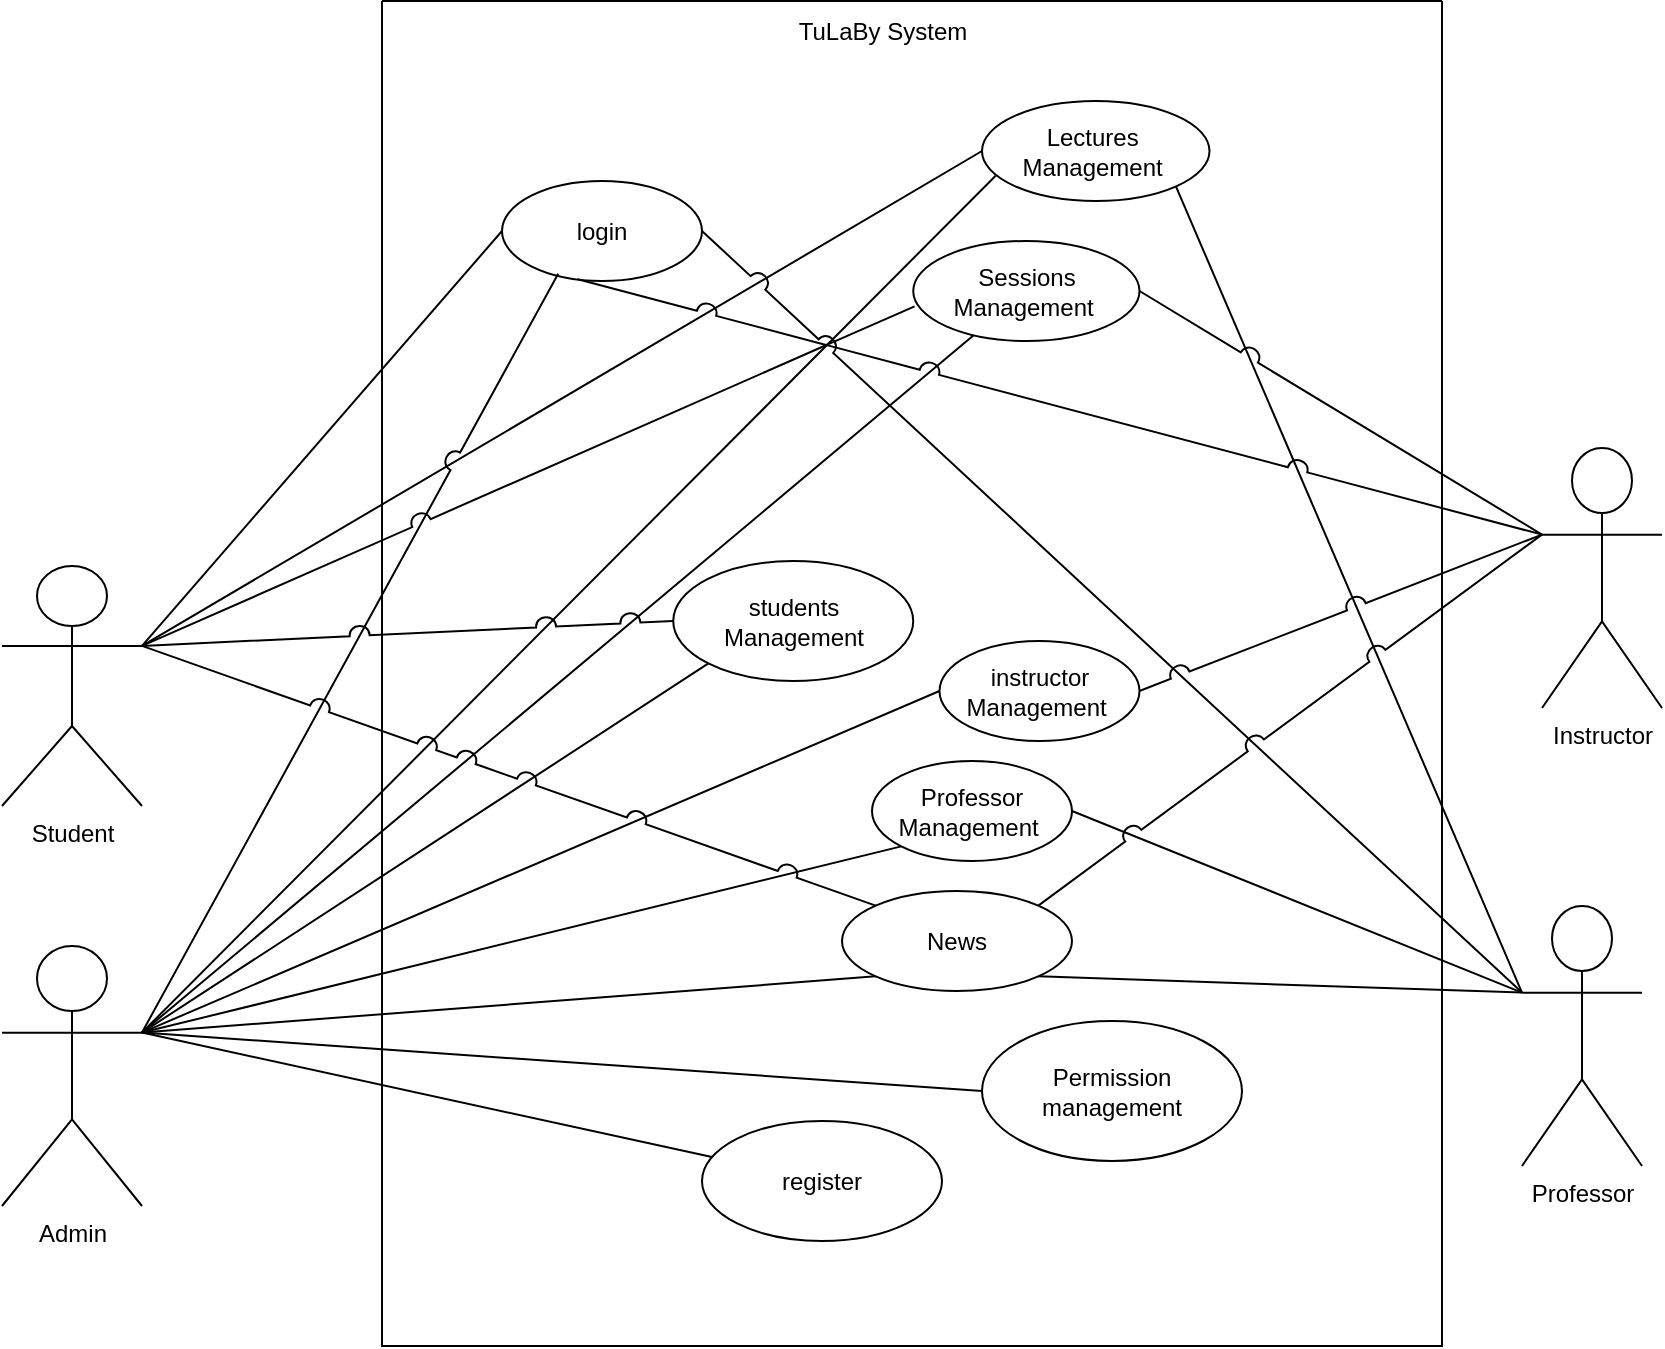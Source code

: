 <mxfile version="23.1.2" type="device">
  <diagram name="Page-1" id="N0drmHppJEb9oB_DW_Nr">
    <mxGraphModel dx="2399" dy="369" grid="1" gridSize="10" guides="1" tooltips="1" connect="1" arrows="1" fold="1" page="1" pageScale="1" pageWidth="850" pageHeight="1100" math="0" shadow="0">
      <root>
        <mxCell id="0" />
        <mxCell id="1" parent="0" />
        <mxCell id="3e2vCWZgbV01xoylsnb--6" value="" style="endArrow=none;html=1;rounded=0;exitX=1;exitY=0.5;exitDx=0;exitDy=0;entryX=0;entryY=0.333;entryDx=0;entryDy=0;entryPerimeter=0;" parent="1" source="3e2vCWZgbV01xoylsnb--2" target="rl8v88kSDj-8w3Xo57VH-214" edge="1">
          <mxGeometry width="50" height="50" relative="1" as="geometry">
            <mxPoint x="-671" y="520" as="sourcePoint" />
            <mxPoint x="-470" y="454" as="targetPoint" />
          </mxGeometry>
        </mxCell>
        <mxCell id="Y_BFLwlfFhmg-iiWJ8VO-6" value="" style="endArrow=none;html=1;rounded=0;entryX=0.06;entryY=0.747;entryDx=0;entryDy=0;entryPerimeter=0;exitX=1;exitY=0.333;exitDx=0;exitDy=0;exitPerimeter=0;" parent="1" source="rl8v88kSDj-8w3Xo57VH-217" target="rl8v88kSDj-8w3Xo57VH-203" edge="1">
          <mxGeometry width="50" height="50" relative="1" as="geometry">
            <mxPoint x="-1180" y="690" as="sourcePoint" />
            <mxPoint x="-1140" y="600" as="targetPoint" />
          </mxGeometry>
        </mxCell>
        <mxCell id="rl8v88kSDj-8w3Xo57VH-201" value="" style="swimlane;startSize=0;" parent="1" vertex="1">
          <mxGeometry x="-1080" y="147.5" width="530" height="672.5" as="geometry" />
        </mxCell>
        <mxCell id="rl8v88kSDj-8w3Xo57VH-202" value="login" style="ellipse;whiteSpace=wrap;html=1;" parent="rl8v88kSDj-8w3Xo57VH-201" vertex="1">
          <mxGeometry x="60" y="90" width="100" height="50" as="geometry" />
        </mxCell>
        <mxCell id="rl8v88kSDj-8w3Xo57VH-203" value="&lt;h4&gt;&lt;span style=&quot;font-weight: normal;&quot;&gt;Lectures&amp;nbsp;&lt;br&gt;Management&amp;nbsp;&lt;/span&gt;&lt;/h4&gt;" style="ellipse;whiteSpace=wrap;html=1;" parent="rl8v88kSDj-8w3Xo57VH-201" vertex="1">
          <mxGeometry x="300" y="50" width="113.75" height="50" as="geometry" />
        </mxCell>
        <mxCell id="rl8v88kSDj-8w3Xo57VH-204" value="students Management" style="ellipse;whiteSpace=wrap;html=1;" parent="rl8v88kSDj-8w3Xo57VH-201" vertex="1">
          <mxGeometry x="145.62" y="280" width="120" height="60" as="geometry" />
        </mxCell>
        <mxCell id="rl8v88kSDj-8w3Xo57VH-209" value="Permission management" style="ellipse;whiteSpace=wrap;html=1;" parent="rl8v88kSDj-8w3Xo57VH-201" vertex="1">
          <mxGeometry x="300" y="510" width="130" height="70" as="geometry" />
        </mxCell>
        <mxCell id="rl8v88kSDj-8w3Xo57VH-210" value="TuLaBy System" style="text;html=1;align=center;verticalAlign=middle;resizable=0;points=[];autosize=1;strokeColor=none;fillColor=none;" parent="rl8v88kSDj-8w3Xo57VH-201" vertex="1">
          <mxGeometry x="195" width="110" height="30" as="geometry" />
        </mxCell>
        <mxCell id="rl8v88kSDj-8w3Xo57VH-211" value="&lt;p data-pm-slice=&quot;1 1 [&amp;quot;tiptapChildEditor&amp;quot;,{&amp;quot;id&amp;quot;:&amp;quot;e255d747-5654-4fdb-9646-20be5f119581&amp;quot;,&amp;quot;shapeId&amp;quot;:&amp;quot;kSoQn1RSsb1&amp;quot;,&amp;quot;textId&amp;quot;:&amp;quot;TKFUad1yQei&amp;quot;}]&quot;&gt;News&lt;/p&gt;" style="ellipse;whiteSpace=wrap;html=1;" parent="rl8v88kSDj-8w3Xo57VH-201" vertex="1">
          <mxGeometry x="230" y="445" width="115" height="50" as="geometry" />
        </mxCell>
        <mxCell id="rl8v88kSDj-8w3Xo57VH-212" value="Sessions Management&amp;nbsp;" style="ellipse;whiteSpace=wrap;html=1;align=center;" parent="rl8v88kSDj-8w3Xo57VH-201" vertex="1">
          <mxGeometry x="265.62" y="120" width="113.13" height="50" as="geometry" />
        </mxCell>
        <mxCell id="ajgXBlTS9dsB7ZJh57BK-1" value="register" style="ellipse;whiteSpace=wrap;html=1;" parent="rl8v88kSDj-8w3Xo57VH-201" vertex="1">
          <mxGeometry x="160" y="560" width="120" height="60" as="geometry" />
        </mxCell>
        <mxCell id="3e2vCWZgbV01xoylsnb--1" value="instructor Management&amp;nbsp;" style="ellipse;whiteSpace=wrap;html=1;" parent="rl8v88kSDj-8w3Xo57VH-201" vertex="1">
          <mxGeometry x="278.75" y="320" width="100" height="50" as="geometry" />
        </mxCell>
        <mxCell id="3e2vCWZgbV01xoylsnb--2" value="Professor Management&amp;nbsp;" style="ellipse;whiteSpace=wrap;html=1;" parent="rl8v88kSDj-8w3Xo57VH-201" vertex="1">
          <mxGeometry x="245.0" y="380" width="100" height="50" as="geometry" />
        </mxCell>
        <mxCell id="rl8v88kSDj-8w3Xo57VH-213" value="Student" style="shape=umlActor;verticalLabelPosition=bottom;verticalAlign=top;html=1;outlineConnect=0;" parent="1" vertex="1">
          <mxGeometry x="-1270" y="430" width="70" height="120" as="geometry" />
        </mxCell>
        <mxCell id="rl8v88kSDj-8w3Xo57VH-214" value="Professor" style="shape=umlActor;verticalLabelPosition=bottom;verticalAlign=top;html=1;" parent="1" vertex="1">
          <mxGeometry x="-510" y="600" width="60" height="130" as="geometry" />
        </mxCell>
        <mxCell id="rl8v88kSDj-8w3Xo57VH-217" value="Admin" style="shape=umlActor;verticalLabelPosition=bottom;verticalAlign=top;html=1;" parent="1" vertex="1">
          <mxGeometry x="-1270" y="620" width="70" height="130" as="geometry" />
        </mxCell>
        <mxCell id="rl8v88kSDj-8w3Xo57VH-218" value="" style="endArrow=none;html=1;rounded=0;entryX=0;entryY=1;entryDx=0;entryDy=0;exitX=1;exitY=0.333;exitDx=0;exitDy=0;exitPerimeter=0;" parent="1" source="rl8v88kSDj-8w3Xo57VH-217" target="rl8v88kSDj-8w3Xo57VH-211" edge="1">
          <mxGeometry width="50" height="50" relative="1" as="geometry">
            <mxPoint x="-1340" y="1906" as="sourcePoint" />
            <mxPoint x="-877.6" y="1413.04" as="targetPoint" />
          </mxGeometry>
        </mxCell>
        <mxCell id="rl8v88kSDj-8w3Xo57VH-220" value="" style="endArrow=none;html=1;rounded=0;entryX=0;entryY=0.5;entryDx=0;entryDy=0;exitX=1;exitY=0.333;exitDx=0;exitDy=0;exitPerimeter=0;" parent="1" source="rl8v88kSDj-8w3Xo57VH-217" target="rl8v88kSDj-8w3Xo57VH-209" edge="1">
          <mxGeometry width="50" height="50" relative="1" as="geometry">
            <mxPoint x="-1340" y="1896" as="sourcePoint" />
            <mxPoint x="-1030" y="2366" as="targetPoint" />
          </mxGeometry>
        </mxCell>
        <mxCell id="rl8v88kSDj-8w3Xo57VH-221" value="" style="endArrow=none;html=1;rounded=0;entryX=0;entryY=1;entryDx=0;entryDy=0;exitX=1;exitY=0.333;exitDx=0;exitDy=0;exitPerimeter=0;jumpStyle=none;jumpSize=10;" parent="1" source="rl8v88kSDj-8w3Xo57VH-217" target="rl8v88kSDj-8w3Xo57VH-204" edge="1">
          <mxGeometry width="50" height="50" relative="1" as="geometry">
            <mxPoint x="-1340" y="1896" as="sourcePoint" />
            <mxPoint x="-801.76" y="1391.92" as="targetPoint" />
          </mxGeometry>
        </mxCell>
        <mxCell id="rl8v88kSDj-8w3Xo57VH-223" value="" style="endArrow=none;html=1;rounded=0;entryX=0;entryY=0.5;entryDx=0;entryDy=0;exitX=1;exitY=0.333;exitDx=0;exitDy=0;exitPerimeter=0;" parent="1" source="rl8v88kSDj-8w3Xo57VH-213" target="rl8v88kSDj-8w3Xo57VH-203" edge="1">
          <mxGeometry width="50" height="50" relative="1" as="geometry">
            <mxPoint x="-1290" y="446" as="sourcePoint" />
            <mxPoint x="-1060" y="496" as="targetPoint" />
          </mxGeometry>
        </mxCell>
        <mxCell id="rl8v88kSDj-8w3Xo57VH-224" value="" style="endArrow=none;html=1;rounded=0;exitX=1;exitY=0.5;exitDx=0;exitDy=0;entryX=0;entryY=0.333;entryDx=0;entryDy=0;entryPerimeter=0;jumpStyle=arc;jumpSize=10;" parent="1" source="rl8v88kSDj-8w3Xo57VH-202" target="rl8v88kSDj-8w3Xo57VH-214" edge="1">
          <mxGeometry width="50" height="50" relative="1" as="geometry">
            <mxPoint x="-970" y="316" as="sourcePoint" />
            <mxPoint x="-490" y="929.2" as="targetPoint" />
          </mxGeometry>
        </mxCell>
        <mxCell id="rl8v88kSDj-8w3Xo57VH-225" value="" style="endArrow=none;html=1;rounded=0;exitX=1;exitY=1;exitDx=0;exitDy=0;entryX=0;entryY=0.333;entryDx=0;entryDy=0;entryPerimeter=0;" parent="1" source="rl8v88kSDj-8w3Xo57VH-203" target="rl8v88kSDj-8w3Xo57VH-214" edge="1">
          <mxGeometry width="50" height="50" relative="1" as="geometry">
            <mxPoint x="-900" y="526" as="sourcePoint" />
            <mxPoint x="-490" y="926" as="targetPoint" />
          </mxGeometry>
        </mxCell>
        <mxCell id="rl8v88kSDj-8w3Xo57VH-233" value="" style="endArrow=none;html=1;rounded=0;entryX=0;entryY=0.333;entryDx=0;entryDy=0;entryPerimeter=0;exitX=1;exitY=1;exitDx=0;exitDy=0;" parent="1" source="rl8v88kSDj-8w3Xo57VH-211" target="rl8v88kSDj-8w3Xo57VH-214" edge="1">
          <mxGeometry width="50" height="50" relative="1" as="geometry">
            <mxPoint x="-860" y="920" as="sourcePoint" />
            <mxPoint x="-810" y="870" as="targetPoint" />
          </mxGeometry>
        </mxCell>
        <mxCell id="rl8v88kSDj-8w3Xo57VH-234" value="" style="endArrow=none;html=1;rounded=0;entryX=1;entryY=0.333;entryDx=0;entryDy=0;entryPerimeter=0;exitX=0;exitY=0.5;exitDx=0;exitDy=0;jumpStyle=arc;jumpSize=10;" parent="1" source="rl8v88kSDj-8w3Xo57VH-202" target="rl8v88kSDj-8w3Xo57VH-213" edge="1">
          <mxGeometry width="50" height="50" relative="1" as="geometry">
            <mxPoint x="-1040" y="630" as="sourcePoint" />
            <mxPoint x="-990" y="580" as="targetPoint" />
          </mxGeometry>
        </mxCell>
        <mxCell id="rl8v88kSDj-8w3Xo57VH-237" value="Instructor" style="shape=umlActor;verticalLabelPosition=bottom;verticalAlign=top;html=1;" parent="1" vertex="1">
          <mxGeometry x="-500" y="371" width="60" height="130" as="geometry" />
        </mxCell>
        <mxCell id="rl8v88kSDj-8w3Xo57VH-238" value="" style="endArrow=none;html=1;rounded=0;entryX=0.281;entryY=0.927;entryDx=0;entryDy=0;entryPerimeter=0;exitX=1;exitY=0.333;exitDx=0;exitDy=0;exitPerimeter=0;jumpStyle=arc;jumpSize=10;" parent="1" source="rl8v88kSDj-8w3Xo57VH-217" target="rl8v88kSDj-8w3Xo57VH-202" edge="1">
          <mxGeometry relative="1" as="geometry">
            <mxPoint x="-920" y="510" as="sourcePoint" />
            <mxPoint x="-760" y="510" as="targetPoint" />
          </mxGeometry>
        </mxCell>
        <mxCell id="rl8v88kSDj-8w3Xo57VH-239" value="" style="endArrow=none;html=1;rounded=0;exitX=1;exitY=0.333;exitDx=0;exitDy=0;exitPerimeter=0;entryX=0.006;entryY=0.653;entryDx=0;entryDy=0;jumpStyle=arc;jumpSize=10;entryPerimeter=0;" parent="1" source="rl8v88kSDj-8w3Xo57VH-213" target="rl8v88kSDj-8w3Xo57VH-212" edge="1">
          <mxGeometry relative="1" as="geometry">
            <mxPoint x="-920" y="450" as="sourcePoint" />
            <mxPoint x="-760" y="450" as="targetPoint" />
          </mxGeometry>
        </mxCell>
        <mxCell id="rl8v88kSDj-8w3Xo57VH-240" value="" style="endArrow=none;html=1;rounded=0;entryX=0;entryY=0.333;entryDx=0;entryDy=0;entryPerimeter=0;exitX=1;exitY=0.5;exitDx=0;exitDy=0;jumpStyle=arc;jumpSize=10;" parent="1" source="rl8v88kSDj-8w3Xo57VH-212" target="rl8v88kSDj-8w3Xo57VH-237" edge="1">
          <mxGeometry relative="1" as="geometry">
            <mxPoint x="-920" y="450" as="sourcePoint" />
            <mxPoint x="-760" y="450" as="targetPoint" />
          </mxGeometry>
        </mxCell>
        <mxCell id="ajgXBlTS9dsB7ZJh57BK-2" value="" style="endArrow=none;html=1;rounded=0;exitX=1;exitY=0.333;exitDx=0;exitDy=0;exitPerimeter=0;" parent="1" source="rl8v88kSDj-8w3Xo57VH-217" target="ajgXBlTS9dsB7ZJh57BK-1" edge="1">
          <mxGeometry width="50" height="50" relative="1" as="geometry">
            <mxPoint x="-1100" y="780" as="sourcePoint" />
            <mxPoint x="-1050" y="730" as="targetPoint" />
          </mxGeometry>
        </mxCell>
        <mxCell id="Y_BFLwlfFhmg-iiWJ8VO-5" value="" style="endArrow=none;html=1;rounded=0;exitX=1;exitY=0;exitDx=0;exitDy=0;entryX=0;entryY=0.333;entryDx=0;entryDy=0;entryPerimeter=0;jumpStyle=arc;jumpSize=10;" parent="1" source="rl8v88kSDj-8w3Xo57VH-211" target="rl8v88kSDj-8w3Xo57VH-237" edge="1">
          <mxGeometry width="50" height="50" relative="1" as="geometry">
            <mxPoint x="-550" y="471" as="sourcePoint" />
            <mxPoint x="-500" y="420" as="targetPoint" />
          </mxGeometry>
        </mxCell>
        <mxCell id="Y_BFLwlfFhmg-iiWJ8VO-7" value="" style="endArrow=none;html=1;rounded=0;exitX=1;exitY=0.333;exitDx=0;exitDy=0;exitPerimeter=0;" parent="1" source="rl8v88kSDj-8w3Xo57VH-217" target="rl8v88kSDj-8w3Xo57VH-212" edge="1">
          <mxGeometry width="50" height="50" relative="1" as="geometry">
            <mxPoint x="-1190" y="680" as="sourcePoint" />
            <mxPoint x="-1140" y="610" as="targetPoint" />
          </mxGeometry>
        </mxCell>
        <mxCell id="rl8v88kSDj-8w3Xo57VH-229" value="" style="endArrow=none;html=1;rounded=0;entryX=0;entryY=0.5;entryDx=0;entryDy=0;exitX=1;exitY=0.333;exitDx=0;exitDy=0;exitPerimeter=0;jumpStyle=arc;jumpSize=10;" parent="1" source="rl8v88kSDj-8w3Xo57VH-213" target="rl8v88kSDj-8w3Xo57VH-204" edge="1">
          <mxGeometry width="50" height="50" relative="1" as="geometry">
            <mxPoint x="-1290" y="446" as="sourcePoint" />
            <mxPoint x="-1060" y="896" as="targetPoint" />
          </mxGeometry>
        </mxCell>
        <mxCell id="Y_BFLwlfFhmg-iiWJ8VO-2" value="" style="endArrow=none;html=1;rounded=0;exitX=0.379;exitY=0.982;exitDx=0;exitDy=0;exitPerimeter=0;entryX=0;entryY=0.333;entryDx=0;entryDy=0;entryPerimeter=0;jumpStyle=arc;jumpSize=10;" parent="1" source="rl8v88kSDj-8w3Xo57VH-202" target="rl8v88kSDj-8w3Xo57VH-237" edge="1">
          <mxGeometry width="50" height="50" relative="1" as="geometry">
            <mxPoint x="-960" y="310" as="sourcePoint" />
            <mxPoint x="-500" y="430" as="targetPoint" />
          </mxGeometry>
        </mxCell>
        <mxCell id="3e2vCWZgbV01xoylsnb--3" value="" style="endArrow=none;html=1;rounded=0;exitX=1;exitY=0.5;exitDx=0;exitDy=0;entryX=0;entryY=0.333;entryDx=0;entryDy=0;entryPerimeter=0;jumpStyle=arc;jumpSize=10;" parent="1" source="3e2vCWZgbV01xoylsnb--1" target="rl8v88kSDj-8w3Xo57VH-237" edge="1">
          <mxGeometry width="50" height="50" relative="1" as="geometry">
            <mxPoint x="-660" y="580" as="sourcePoint" />
            <mxPoint x="-610" y="530" as="targetPoint" />
          </mxGeometry>
        </mxCell>
        <mxCell id="3e2vCWZgbV01xoylsnb--4" value="" style="endArrow=none;html=1;rounded=0;exitX=0;exitY=0.5;exitDx=0;exitDy=0;entryX=1;entryY=0.333;entryDx=0;entryDy=0;entryPerimeter=0;" parent="1" source="3e2vCWZgbV01xoylsnb--1" target="rl8v88kSDj-8w3Xo57VH-217" edge="1">
          <mxGeometry width="50" height="50" relative="1" as="geometry">
            <mxPoint x="-691" y="500" as="sourcePoint" />
            <mxPoint x="-490" y="434" as="targetPoint" />
          </mxGeometry>
        </mxCell>
        <mxCell id="3e2vCWZgbV01xoylsnb--5" value="" style="endArrow=none;html=1;rounded=0;entryX=0;entryY=1;entryDx=0;entryDy=0;exitX=1;exitY=0.333;exitDx=0;exitDy=0;exitPerimeter=0;" parent="1" source="rl8v88kSDj-8w3Xo57VH-217" target="3e2vCWZgbV01xoylsnb--2" edge="1">
          <mxGeometry width="50" height="50" relative="1" as="geometry">
            <mxPoint x="-681" y="510" as="sourcePoint" />
            <mxPoint x="-480" y="444" as="targetPoint" />
          </mxGeometry>
        </mxCell>
        <mxCell id="rl8v88kSDj-8w3Xo57VH-222" value="" style="endArrow=none;html=1;rounded=0;exitX=1;exitY=0.333;exitDx=0;exitDy=0;exitPerimeter=0;entryX=0;entryY=0;entryDx=0;entryDy=0;jumpStyle=arc;jumpSize=10;" parent="1" source="rl8v88kSDj-8w3Xo57VH-213" target="rl8v88kSDj-8w3Xo57VH-211" edge="1">
          <mxGeometry width="50" height="50" relative="1" as="geometry">
            <mxPoint x="-1290" y="446" as="sourcePoint" />
            <mxPoint x="-1130" y="376" as="targetPoint" />
          </mxGeometry>
        </mxCell>
      </root>
    </mxGraphModel>
  </diagram>
</mxfile>
